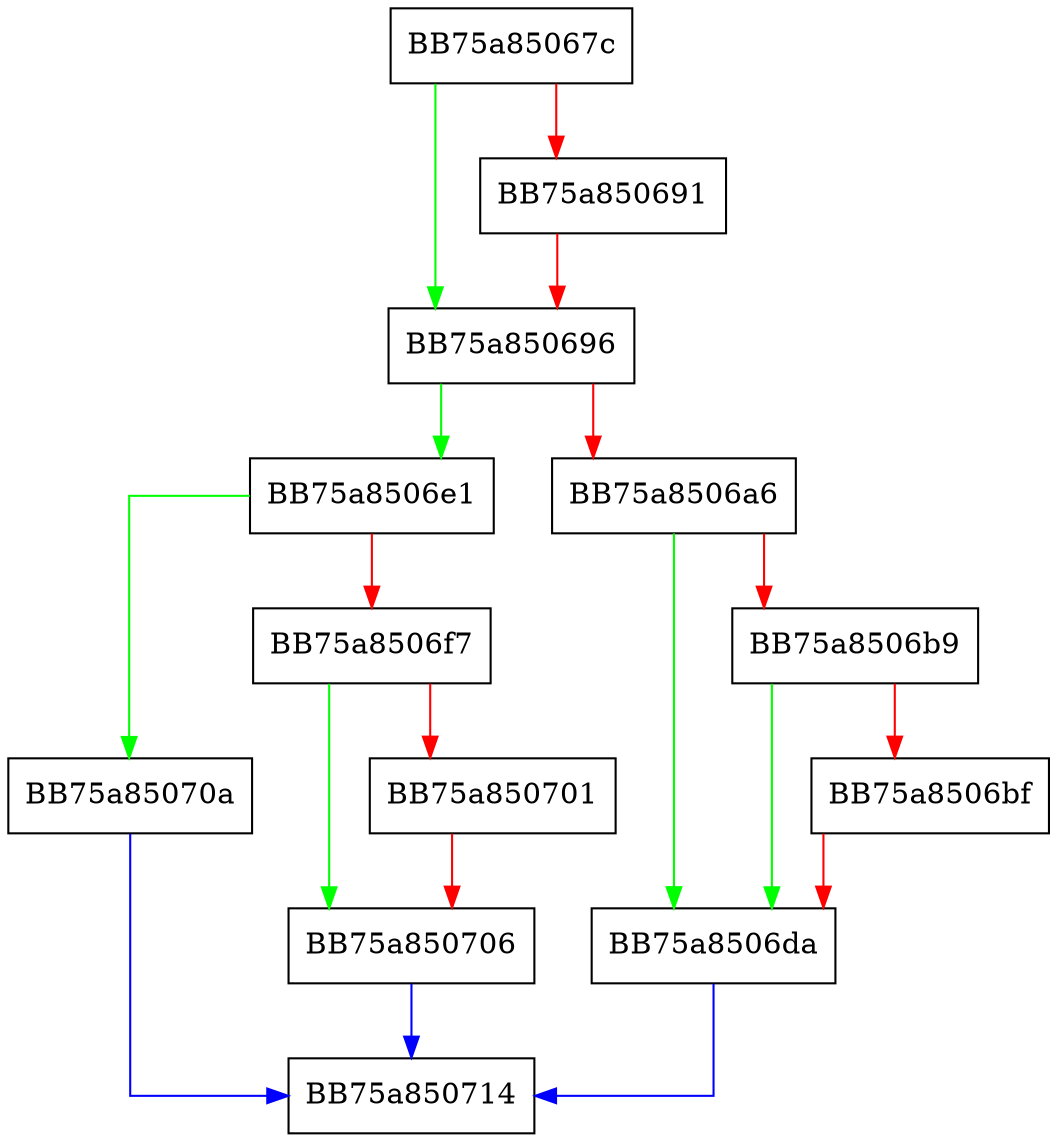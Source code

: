 digraph GetTargetNativePath {
  node [shape="box"];
  graph [splines=ortho];
  BB75a85067c -> BB75a850696 [color="green"];
  BB75a85067c -> BB75a850691 [color="red"];
  BB75a850691 -> BB75a850696 [color="red"];
  BB75a850696 -> BB75a8506e1 [color="green"];
  BB75a850696 -> BB75a8506a6 [color="red"];
  BB75a8506a6 -> BB75a8506da [color="green"];
  BB75a8506a6 -> BB75a8506b9 [color="red"];
  BB75a8506b9 -> BB75a8506da [color="green"];
  BB75a8506b9 -> BB75a8506bf [color="red"];
  BB75a8506bf -> BB75a8506da [color="red"];
  BB75a8506da -> BB75a850714 [color="blue"];
  BB75a8506e1 -> BB75a85070a [color="green"];
  BB75a8506e1 -> BB75a8506f7 [color="red"];
  BB75a8506f7 -> BB75a850706 [color="green"];
  BB75a8506f7 -> BB75a850701 [color="red"];
  BB75a850701 -> BB75a850706 [color="red"];
  BB75a850706 -> BB75a850714 [color="blue"];
  BB75a85070a -> BB75a850714 [color="blue"];
}